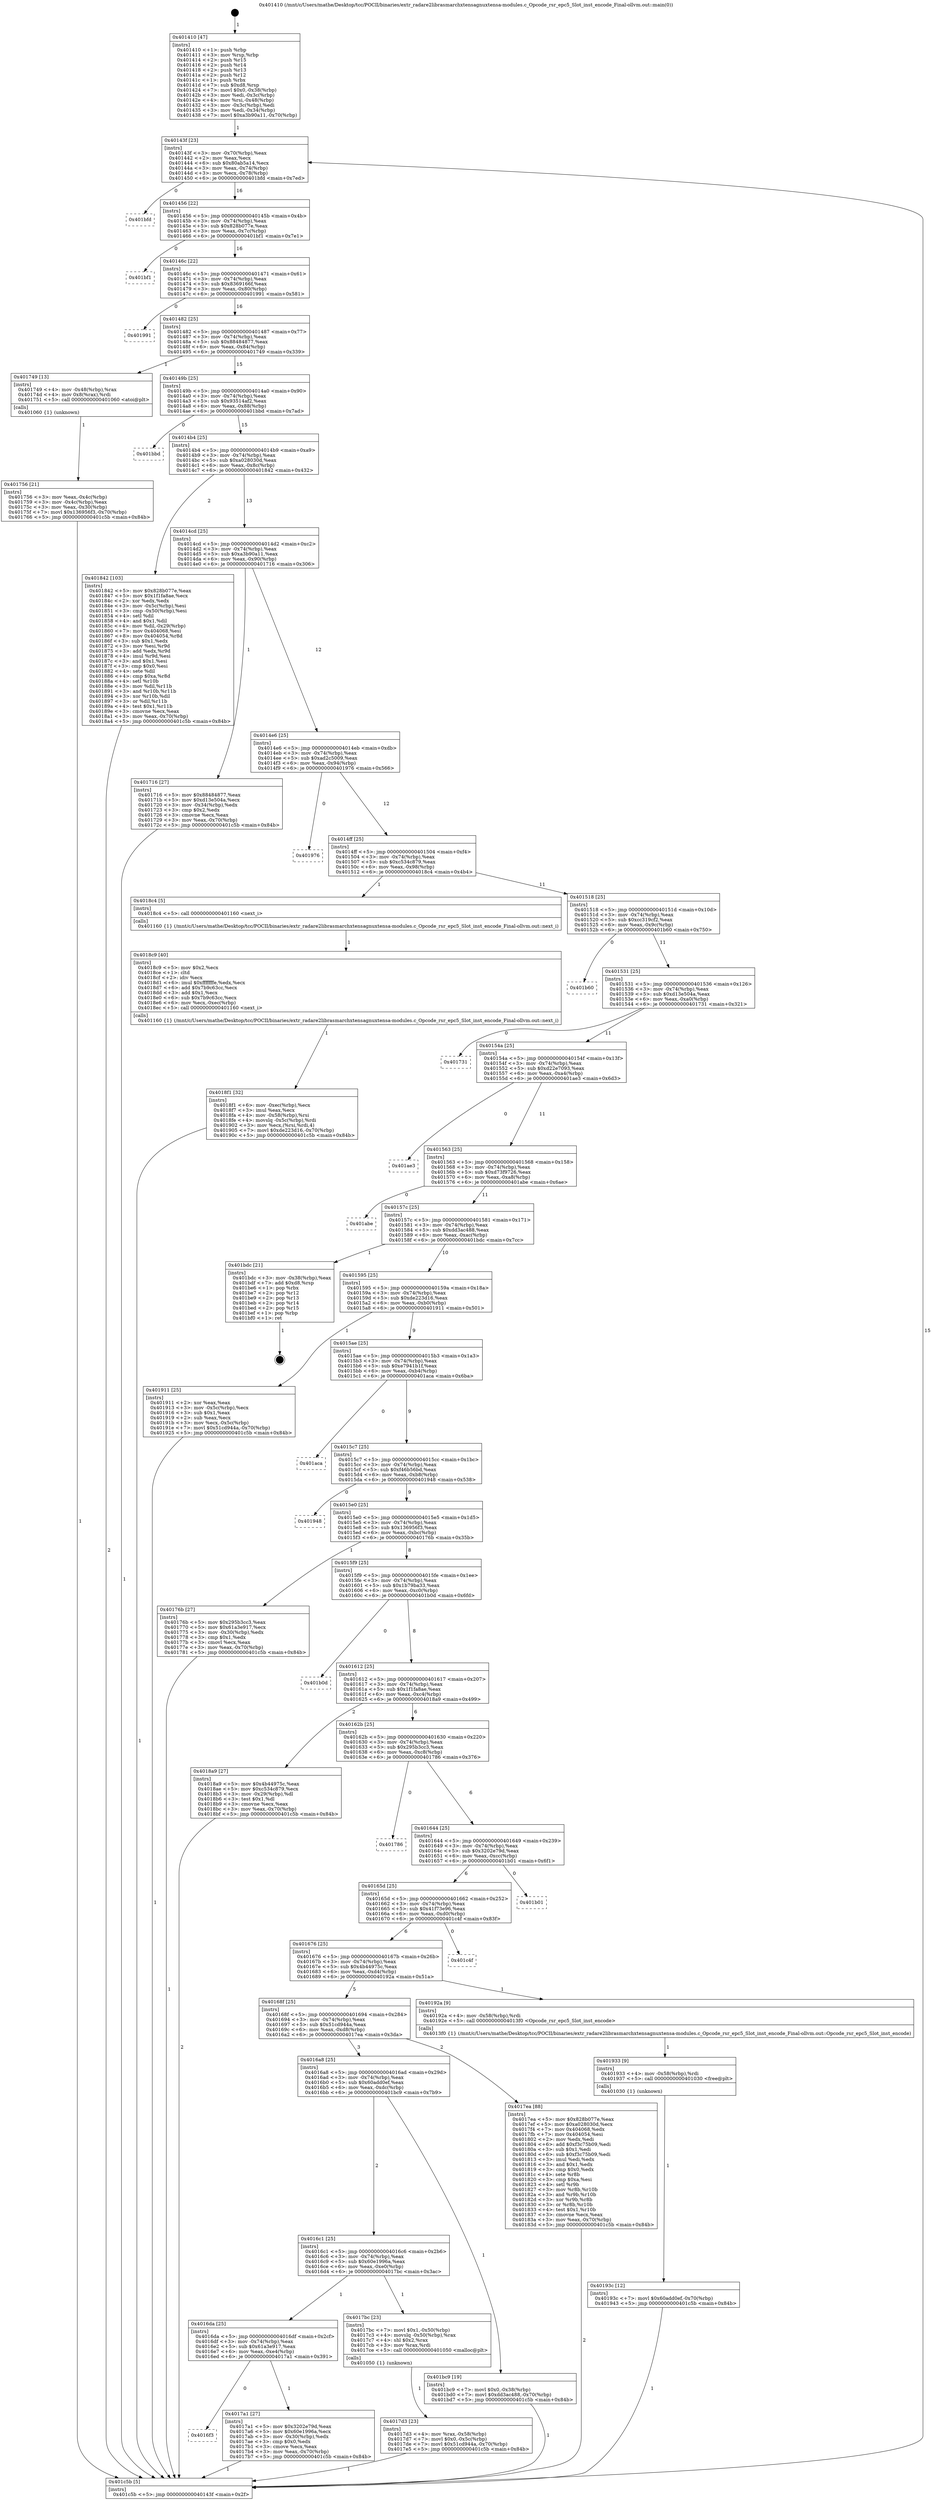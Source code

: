 digraph "0x401410" {
  label = "0x401410 (/mnt/c/Users/mathe/Desktop/tcc/POCII/binaries/extr_radare2librasmarchxtensagnuxtensa-modules.c_Opcode_rsr_epc5_Slot_inst_encode_Final-ollvm.out::main(0))"
  labelloc = "t"
  node[shape=record]

  Entry [label="",width=0.3,height=0.3,shape=circle,fillcolor=black,style=filled]
  "0x40143f" [label="{
     0x40143f [23]\l
     | [instrs]\l
     &nbsp;&nbsp;0x40143f \<+3\>: mov -0x70(%rbp),%eax\l
     &nbsp;&nbsp;0x401442 \<+2\>: mov %eax,%ecx\l
     &nbsp;&nbsp;0x401444 \<+6\>: sub $0x80ab5a14,%ecx\l
     &nbsp;&nbsp;0x40144a \<+3\>: mov %eax,-0x74(%rbp)\l
     &nbsp;&nbsp;0x40144d \<+3\>: mov %ecx,-0x78(%rbp)\l
     &nbsp;&nbsp;0x401450 \<+6\>: je 0000000000401bfd \<main+0x7ed\>\l
  }"]
  "0x401bfd" [label="{
     0x401bfd\l
  }", style=dashed]
  "0x401456" [label="{
     0x401456 [22]\l
     | [instrs]\l
     &nbsp;&nbsp;0x401456 \<+5\>: jmp 000000000040145b \<main+0x4b\>\l
     &nbsp;&nbsp;0x40145b \<+3\>: mov -0x74(%rbp),%eax\l
     &nbsp;&nbsp;0x40145e \<+5\>: sub $0x828b077e,%eax\l
     &nbsp;&nbsp;0x401463 \<+3\>: mov %eax,-0x7c(%rbp)\l
     &nbsp;&nbsp;0x401466 \<+6\>: je 0000000000401bf1 \<main+0x7e1\>\l
  }"]
  Exit [label="",width=0.3,height=0.3,shape=circle,fillcolor=black,style=filled,peripheries=2]
  "0x401bf1" [label="{
     0x401bf1\l
  }", style=dashed]
  "0x40146c" [label="{
     0x40146c [22]\l
     | [instrs]\l
     &nbsp;&nbsp;0x40146c \<+5\>: jmp 0000000000401471 \<main+0x61\>\l
     &nbsp;&nbsp;0x401471 \<+3\>: mov -0x74(%rbp),%eax\l
     &nbsp;&nbsp;0x401474 \<+5\>: sub $0x8369166f,%eax\l
     &nbsp;&nbsp;0x401479 \<+3\>: mov %eax,-0x80(%rbp)\l
     &nbsp;&nbsp;0x40147c \<+6\>: je 0000000000401991 \<main+0x581\>\l
  }"]
  "0x40193c" [label="{
     0x40193c [12]\l
     | [instrs]\l
     &nbsp;&nbsp;0x40193c \<+7\>: movl $0x60add0ef,-0x70(%rbp)\l
     &nbsp;&nbsp;0x401943 \<+5\>: jmp 0000000000401c5b \<main+0x84b\>\l
  }"]
  "0x401991" [label="{
     0x401991\l
  }", style=dashed]
  "0x401482" [label="{
     0x401482 [25]\l
     | [instrs]\l
     &nbsp;&nbsp;0x401482 \<+5\>: jmp 0000000000401487 \<main+0x77\>\l
     &nbsp;&nbsp;0x401487 \<+3\>: mov -0x74(%rbp),%eax\l
     &nbsp;&nbsp;0x40148a \<+5\>: sub $0x88484877,%eax\l
     &nbsp;&nbsp;0x40148f \<+6\>: mov %eax,-0x84(%rbp)\l
     &nbsp;&nbsp;0x401495 \<+6\>: je 0000000000401749 \<main+0x339\>\l
  }"]
  "0x401933" [label="{
     0x401933 [9]\l
     | [instrs]\l
     &nbsp;&nbsp;0x401933 \<+4\>: mov -0x58(%rbp),%rdi\l
     &nbsp;&nbsp;0x401937 \<+5\>: call 0000000000401030 \<free@plt\>\l
     | [calls]\l
     &nbsp;&nbsp;0x401030 \{1\} (unknown)\l
  }"]
  "0x401749" [label="{
     0x401749 [13]\l
     | [instrs]\l
     &nbsp;&nbsp;0x401749 \<+4\>: mov -0x48(%rbp),%rax\l
     &nbsp;&nbsp;0x40174d \<+4\>: mov 0x8(%rax),%rdi\l
     &nbsp;&nbsp;0x401751 \<+5\>: call 0000000000401060 \<atoi@plt\>\l
     | [calls]\l
     &nbsp;&nbsp;0x401060 \{1\} (unknown)\l
  }"]
  "0x40149b" [label="{
     0x40149b [25]\l
     | [instrs]\l
     &nbsp;&nbsp;0x40149b \<+5\>: jmp 00000000004014a0 \<main+0x90\>\l
     &nbsp;&nbsp;0x4014a0 \<+3\>: mov -0x74(%rbp),%eax\l
     &nbsp;&nbsp;0x4014a3 \<+5\>: sub $0x93514af2,%eax\l
     &nbsp;&nbsp;0x4014a8 \<+6\>: mov %eax,-0x88(%rbp)\l
     &nbsp;&nbsp;0x4014ae \<+6\>: je 0000000000401bbd \<main+0x7ad\>\l
  }"]
  "0x4018f1" [label="{
     0x4018f1 [32]\l
     | [instrs]\l
     &nbsp;&nbsp;0x4018f1 \<+6\>: mov -0xec(%rbp),%ecx\l
     &nbsp;&nbsp;0x4018f7 \<+3\>: imul %eax,%ecx\l
     &nbsp;&nbsp;0x4018fa \<+4\>: mov -0x58(%rbp),%rsi\l
     &nbsp;&nbsp;0x4018fe \<+4\>: movslq -0x5c(%rbp),%rdi\l
     &nbsp;&nbsp;0x401902 \<+3\>: mov %ecx,(%rsi,%rdi,4)\l
     &nbsp;&nbsp;0x401905 \<+7\>: movl $0xde223d16,-0x70(%rbp)\l
     &nbsp;&nbsp;0x40190c \<+5\>: jmp 0000000000401c5b \<main+0x84b\>\l
  }"]
  "0x401bbd" [label="{
     0x401bbd\l
  }", style=dashed]
  "0x4014b4" [label="{
     0x4014b4 [25]\l
     | [instrs]\l
     &nbsp;&nbsp;0x4014b4 \<+5\>: jmp 00000000004014b9 \<main+0xa9\>\l
     &nbsp;&nbsp;0x4014b9 \<+3\>: mov -0x74(%rbp),%eax\l
     &nbsp;&nbsp;0x4014bc \<+5\>: sub $0xa028030d,%eax\l
     &nbsp;&nbsp;0x4014c1 \<+6\>: mov %eax,-0x8c(%rbp)\l
     &nbsp;&nbsp;0x4014c7 \<+6\>: je 0000000000401842 \<main+0x432\>\l
  }"]
  "0x4018c9" [label="{
     0x4018c9 [40]\l
     | [instrs]\l
     &nbsp;&nbsp;0x4018c9 \<+5\>: mov $0x2,%ecx\l
     &nbsp;&nbsp;0x4018ce \<+1\>: cltd\l
     &nbsp;&nbsp;0x4018cf \<+2\>: idiv %ecx\l
     &nbsp;&nbsp;0x4018d1 \<+6\>: imul $0xfffffffe,%edx,%ecx\l
     &nbsp;&nbsp;0x4018d7 \<+6\>: add $0x7b9c63cc,%ecx\l
     &nbsp;&nbsp;0x4018dd \<+3\>: add $0x1,%ecx\l
     &nbsp;&nbsp;0x4018e0 \<+6\>: sub $0x7b9c63cc,%ecx\l
     &nbsp;&nbsp;0x4018e6 \<+6\>: mov %ecx,-0xec(%rbp)\l
     &nbsp;&nbsp;0x4018ec \<+5\>: call 0000000000401160 \<next_i\>\l
     | [calls]\l
     &nbsp;&nbsp;0x401160 \{1\} (/mnt/c/Users/mathe/Desktop/tcc/POCII/binaries/extr_radare2librasmarchxtensagnuxtensa-modules.c_Opcode_rsr_epc5_Slot_inst_encode_Final-ollvm.out::next_i)\l
  }"]
  "0x401842" [label="{
     0x401842 [103]\l
     | [instrs]\l
     &nbsp;&nbsp;0x401842 \<+5\>: mov $0x828b077e,%eax\l
     &nbsp;&nbsp;0x401847 \<+5\>: mov $0x1f1fa8ae,%ecx\l
     &nbsp;&nbsp;0x40184c \<+2\>: xor %edx,%edx\l
     &nbsp;&nbsp;0x40184e \<+3\>: mov -0x5c(%rbp),%esi\l
     &nbsp;&nbsp;0x401851 \<+3\>: cmp -0x50(%rbp),%esi\l
     &nbsp;&nbsp;0x401854 \<+4\>: setl %dil\l
     &nbsp;&nbsp;0x401858 \<+4\>: and $0x1,%dil\l
     &nbsp;&nbsp;0x40185c \<+4\>: mov %dil,-0x29(%rbp)\l
     &nbsp;&nbsp;0x401860 \<+7\>: mov 0x404068,%esi\l
     &nbsp;&nbsp;0x401867 \<+8\>: mov 0x404054,%r8d\l
     &nbsp;&nbsp;0x40186f \<+3\>: sub $0x1,%edx\l
     &nbsp;&nbsp;0x401872 \<+3\>: mov %esi,%r9d\l
     &nbsp;&nbsp;0x401875 \<+3\>: add %edx,%r9d\l
     &nbsp;&nbsp;0x401878 \<+4\>: imul %r9d,%esi\l
     &nbsp;&nbsp;0x40187c \<+3\>: and $0x1,%esi\l
     &nbsp;&nbsp;0x40187f \<+3\>: cmp $0x0,%esi\l
     &nbsp;&nbsp;0x401882 \<+4\>: sete %dil\l
     &nbsp;&nbsp;0x401886 \<+4\>: cmp $0xa,%r8d\l
     &nbsp;&nbsp;0x40188a \<+4\>: setl %r10b\l
     &nbsp;&nbsp;0x40188e \<+3\>: mov %dil,%r11b\l
     &nbsp;&nbsp;0x401891 \<+3\>: and %r10b,%r11b\l
     &nbsp;&nbsp;0x401894 \<+3\>: xor %r10b,%dil\l
     &nbsp;&nbsp;0x401897 \<+3\>: or %dil,%r11b\l
     &nbsp;&nbsp;0x40189a \<+4\>: test $0x1,%r11b\l
     &nbsp;&nbsp;0x40189e \<+3\>: cmovne %ecx,%eax\l
     &nbsp;&nbsp;0x4018a1 \<+3\>: mov %eax,-0x70(%rbp)\l
     &nbsp;&nbsp;0x4018a4 \<+5\>: jmp 0000000000401c5b \<main+0x84b\>\l
  }"]
  "0x4014cd" [label="{
     0x4014cd [25]\l
     | [instrs]\l
     &nbsp;&nbsp;0x4014cd \<+5\>: jmp 00000000004014d2 \<main+0xc2\>\l
     &nbsp;&nbsp;0x4014d2 \<+3\>: mov -0x74(%rbp),%eax\l
     &nbsp;&nbsp;0x4014d5 \<+5\>: sub $0xa3b90a11,%eax\l
     &nbsp;&nbsp;0x4014da \<+6\>: mov %eax,-0x90(%rbp)\l
     &nbsp;&nbsp;0x4014e0 \<+6\>: je 0000000000401716 \<main+0x306\>\l
  }"]
  "0x4017d3" [label="{
     0x4017d3 [23]\l
     | [instrs]\l
     &nbsp;&nbsp;0x4017d3 \<+4\>: mov %rax,-0x58(%rbp)\l
     &nbsp;&nbsp;0x4017d7 \<+7\>: movl $0x0,-0x5c(%rbp)\l
     &nbsp;&nbsp;0x4017de \<+7\>: movl $0x51cd944a,-0x70(%rbp)\l
     &nbsp;&nbsp;0x4017e5 \<+5\>: jmp 0000000000401c5b \<main+0x84b\>\l
  }"]
  "0x401716" [label="{
     0x401716 [27]\l
     | [instrs]\l
     &nbsp;&nbsp;0x401716 \<+5\>: mov $0x88484877,%eax\l
     &nbsp;&nbsp;0x40171b \<+5\>: mov $0xd13e504a,%ecx\l
     &nbsp;&nbsp;0x401720 \<+3\>: mov -0x34(%rbp),%edx\l
     &nbsp;&nbsp;0x401723 \<+3\>: cmp $0x2,%edx\l
     &nbsp;&nbsp;0x401726 \<+3\>: cmovne %ecx,%eax\l
     &nbsp;&nbsp;0x401729 \<+3\>: mov %eax,-0x70(%rbp)\l
     &nbsp;&nbsp;0x40172c \<+5\>: jmp 0000000000401c5b \<main+0x84b\>\l
  }"]
  "0x4014e6" [label="{
     0x4014e6 [25]\l
     | [instrs]\l
     &nbsp;&nbsp;0x4014e6 \<+5\>: jmp 00000000004014eb \<main+0xdb\>\l
     &nbsp;&nbsp;0x4014eb \<+3\>: mov -0x74(%rbp),%eax\l
     &nbsp;&nbsp;0x4014ee \<+5\>: sub $0xad2c5009,%eax\l
     &nbsp;&nbsp;0x4014f3 \<+6\>: mov %eax,-0x94(%rbp)\l
     &nbsp;&nbsp;0x4014f9 \<+6\>: je 0000000000401976 \<main+0x566\>\l
  }"]
  "0x401c5b" [label="{
     0x401c5b [5]\l
     | [instrs]\l
     &nbsp;&nbsp;0x401c5b \<+5\>: jmp 000000000040143f \<main+0x2f\>\l
  }"]
  "0x401410" [label="{
     0x401410 [47]\l
     | [instrs]\l
     &nbsp;&nbsp;0x401410 \<+1\>: push %rbp\l
     &nbsp;&nbsp;0x401411 \<+3\>: mov %rsp,%rbp\l
     &nbsp;&nbsp;0x401414 \<+2\>: push %r15\l
     &nbsp;&nbsp;0x401416 \<+2\>: push %r14\l
     &nbsp;&nbsp;0x401418 \<+2\>: push %r13\l
     &nbsp;&nbsp;0x40141a \<+2\>: push %r12\l
     &nbsp;&nbsp;0x40141c \<+1\>: push %rbx\l
     &nbsp;&nbsp;0x40141d \<+7\>: sub $0xd8,%rsp\l
     &nbsp;&nbsp;0x401424 \<+7\>: movl $0x0,-0x38(%rbp)\l
     &nbsp;&nbsp;0x40142b \<+3\>: mov %edi,-0x3c(%rbp)\l
     &nbsp;&nbsp;0x40142e \<+4\>: mov %rsi,-0x48(%rbp)\l
     &nbsp;&nbsp;0x401432 \<+3\>: mov -0x3c(%rbp),%edi\l
     &nbsp;&nbsp;0x401435 \<+3\>: mov %edi,-0x34(%rbp)\l
     &nbsp;&nbsp;0x401438 \<+7\>: movl $0xa3b90a11,-0x70(%rbp)\l
  }"]
  "0x401756" [label="{
     0x401756 [21]\l
     | [instrs]\l
     &nbsp;&nbsp;0x401756 \<+3\>: mov %eax,-0x4c(%rbp)\l
     &nbsp;&nbsp;0x401759 \<+3\>: mov -0x4c(%rbp),%eax\l
     &nbsp;&nbsp;0x40175c \<+3\>: mov %eax,-0x30(%rbp)\l
     &nbsp;&nbsp;0x40175f \<+7\>: movl $0x136956f3,-0x70(%rbp)\l
     &nbsp;&nbsp;0x401766 \<+5\>: jmp 0000000000401c5b \<main+0x84b\>\l
  }"]
  "0x4016f3" [label="{
     0x4016f3\l
  }", style=dashed]
  "0x401976" [label="{
     0x401976\l
  }", style=dashed]
  "0x4014ff" [label="{
     0x4014ff [25]\l
     | [instrs]\l
     &nbsp;&nbsp;0x4014ff \<+5\>: jmp 0000000000401504 \<main+0xf4\>\l
     &nbsp;&nbsp;0x401504 \<+3\>: mov -0x74(%rbp),%eax\l
     &nbsp;&nbsp;0x401507 \<+5\>: sub $0xc534c879,%eax\l
     &nbsp;&nbsp;0x40150c \<+6\>: mov %eax,-0x98(%rbp)\l
     &nbsp;&nbsp;0x401512 \<+6\>: je 00000000004018c4 \<main+0x4b4\>\l
  }"]
  "0x4017a1" [label="{
     0x4017a1 [27]\l
     | [instrs]\l
     &nbsp;&nbsp;0x4017a1 \<+5\>: mov $0x3202e79d,%eax\l
     &nbsp;&nbsp;0x4017a6 \<+5\>: mov $0x60e1996a,%ecx\l
     &nbsp;&nbsp;0x4017ab \<+3\>: mov -0x30(%rbp),%edx\l
     &nbsp;&nbsp;0x4017ae \<+3\>: cmp $0x0,%edx\l
     &nbsp;&nbsp;0x4017b1 \<+3\>: cmove %ecx,%eax\l
     &nbsp;&nbsp;0x4017b4 \<+3\>: mov %eax,-0x70(%rbp)\l
     &nbsp;&nbsp;0x4017b7 \<+5\>: jmp 0000000000401c5b \<main+0x84b\>\l
  }"]
  "0x4018c4" [label="{
     0x4018c4 [5]\l
     | [instrs]\l
     &nbsp;&nbsp;0x4018c4 \<+5\>: call 0000000000401160 \<next_i\>\l
     | [calls]\l
     &nbsp;&nbsp;0x401160 \{1\} (/mnt/c/Users/mathe/Desktop/tcc/POCII/binaries/extr_radare2librasmarchxtensagnuxtensa-modules.c_Opcode_rsr_epc5_Slot_inst_encode_Final-ollvm.out::next_i)\l
  }"]
  "0x401518" [label="{
     0x401518 [25]\l
     | [instrs]\l
     &nbsp;&nbsp;0x401518 \<+5\>: jmp 000000000040151d \<main+0x10d\>\l
     &nbsp;&nbsp;0x40151d \<+3\>: mov -0x74(%rbp),%eax\l
     &nbsp;&nbsp;0x401520 \<+5\>: sub $0xcc319cf2,%eax\l
     &nbsp;&nbsp;0x401525 \<+6\>: mov %eax,-0x9c(%rbp)\l
     &nbsp;&nbsp;0x40152b \<+6\>: je 0000000000401b60 \<main+0x750\>\l
  }"]
  "0x4016da" [label="{
     0x4016da [25]\l
     | [instrs]\l
     &nbsp;&nbsp;0x4016da \<+5\>: jmp 00000000004016df \<main+0x2cf\>\l
     &nbsp;&nbsp;0x4016df \<+3\>: mov -0x74(%rbp),%eax\l
     &nbsp;&nbsp;0x4016e2 \<+5\>: sub $0x61a3e917,%eax\l
     &nbsp;&nbsp;0x4016e7 \<+6\>: mov %eax,-0xe4(%rbp)\l
     &nbsp;&nbsp;0x4016ed \<+6\>: je 00000000004017a1 \<main+0x391\>\l
  }"]
  "0x401b60" [label="{
     0x401b60\l
  }", style=dashed]
  "0x401531" [label="{
     0x401531 [25]\l
     | [instrs]\l
     &nbsp;&nbsp;0x401531 \<+5\>: jmp 0000000000401536 \<main+0x126\>\l
     &nbsp;&nbsp;0x401536 \<+3\>: mov -0x74(%rbp),%eax\l
     &nbsp;&nbsp;0x401539 \<+5\>: sub $0xd13e504a,%eax\l
     &nbsp;&nbsp;0x40153e \<+6\>: mov %eax,-0xa0(%rbp)\l
     &nbsp;&nbsp;0x401544 \<+6\>: je 0000000000401731 \<main+0x321\>\l
  }"]
  "0x4017bc" [label="{
     0x4017bc [23]\l
     | [instrs]\l
     &nbsp;&nbsp;0x4017bc \<+7\>: movl $0x1,-0x50(%rbp)\l
     &nbsp;&nbsp;0x4017c3 \<+4\>: movslq -0x50(%rbp),%rax\l
     &nbsp;&nbsp;0x4017c7 \<+4\>: shl $0x2,%rax\l
     &nbsp;&nbsp;0x4017cb \<+3\>: mov %rax,%rdi\l
     &nbsp;&nbsp;0x4017ce \<+5\>: call 0000000000401050 \<malloc@plt\>\l
     | [calls]\l
     &nbsp;&nbsp;0x401050 \{1\} (unknown)\l
  }"]
  "0x401731" [label="{
     0x401731\l
  }", style=dashed]
  "0x40154a" [label="{
     0x40154a [25]\l
     | [instrs]\l
     &nbsp;&nbsp;0x40154a \<+5\>: jmp 000000000040154f \<main+0x13f\>\l
     &nbsp;&nbsp;0x40154f \<+3\>: mov -0x74(%rbp),%eax\l
     &nbsp;&nbsp;0x401552 \<+5\>: sub $0xd22e7093,%eax\l
     &nbsp;&nbsp;0x401557 \<+6\>: mov %eax,-0xa4(%rbp)\l
     &nbsp;&nbsp;0x40155d \<+6\>: je 0000000000401ae3 \<main+0x6d3\>\l
  }"]
  "0x4016c1" [label="{
     0x4016c1 [25]\l
     | [instrs]\l
     &nbsp;&nbsp;0x4016c1 \<+5\>: jmp 00000000004016c6 \<main+0x2b6\>\l
     &nbsp;&nbsp;0x4016c6 \<+3\>: mov -0x74(%rbp),%eax\l
     &nbsp;&nbsp;0x4016c9 \<+5\>: sub $0x60e1996a,%eax\l
     &nbsp;&nbsp;0x4016ce \<+6\>: mov %eax,-0xe0(%rbp)\l
     &nbsp;&nbsp;0x4016d4 \<+6\>: je 00000000004017bc \<main+0x3ac\>\l
  }"]
  "0x401ae3" [label="{
     0x401ae3\l
  }", style=dashed]
  "0x401563" [label="{
     0x401563 [25]\l
     | [instrs]\l
     &nbsp;&nbsp;0x401563 \<+5\>: jmp 0000000000401568 \<main+0x158\>\l
     &nbsp;&nbsp;0x401568 \<+3\>: mov -0x74(%rbp),%eax\l
     &nbsp;&nbsp;0x40156b \<+5\>: sub $0xd73f9726,%eax\l
     &nbsp;&nbsp;0x401570 \<+6\>: mov %eax,-0xa8(%rbp)\l
     &nbsp;&nbsp;0x401576 \<+6\>: je 0000000000401abe \<main+0x6ae\>\l
  }"]
  "0x401bc9" [label="{
     0x401bc9 [19]\l
     | [instrs]\l
     &nbsp;&nbsp;0x401bc9 \<+7\>: movl $0x0,-0x38(%rbp)\l
     &nbsp;&nbsp;0x401bd0 \<+7\>: movl $0xdd3ac488,-0x70(%rbp)\l
     &nbsp;&nbsp;0x401bd7 \<+5\>: jmp 0000000000401c5b \<main+0x84b\>\l
  }"]
  "0x401abe" [label="{
     0x401abe\l
  }", style=dashed]
  "0x40157c" [label="{
     0x40157c [25]\l
     | [instrs]\l
     &nbsp;&nbsp;0x40157c \<+5\>: jmp 0000000000401581 \<main+0x171\>\l
     &nbsp;&nbsp;0x401581 \<+3\>: mov -0x74(%rbp),%eax\l
     &nbsp;&nbsp;0x401584 \<+5\>: sub $0xdd3ac488,%eax\l
     &nbsp;&nbsp;0x401589 \<+6\>: mov %eax,-0xac(%rbp)\l
     &nbsp;&nbsp;0x40158f \<+6\>: je 0000000000401bdc \<main+0x7cc\>\l
  }"]
  "0x4016a8" [label="{
     0x4016a8 [25]\l
     | [instrs]\l
     &nbsp;&nbsp;0x4016a8 \<+5\>: jmp 00000000004016ad \<main+0x29d\>\l
     &nbsp;&nbsp;0x4016ad \<+3\>: mov -0x74(%rbp),%eax\l
     &nbsp;&nbsp;0x4016b0 \<+5\>: sub $0x60add0ef,%eax\l
     &nbsp;&nbsp;0x4016b5 \<+6\>: mov %eax,-0xdc(%rbp)\l
     &nbsp;&nbsp;0x4016bb \<+6\>: je 0000000000401bc9 \<main+0x7b9\>\l
  }"]
  "0x401bdc" [label="{
     0x401bdc [21]\l
     | [instrs]\l
     &nbsp;&nbsp;0x401bdc \<+3\>: mov -0x38(%rbp),%eax\l
     &nbsp;&nbsp;0x401bdf \<+7\>: add $0xd8,%rsp\l
     &nbsp;&nbsp;0x401be6 \<+1\>: pop %rbx\l
     &nbsp;&nbsp;0x401be7 \<+2\>: pop %r12\l
     &nbsp;&nbsp;0x401be9 \<+2\>: pop %r13\l
     &nbsp;&nbsp;0x401beb \<+2\>: pop %r14\l
     &nbsp;&nbsp;0x401bed \<+2\>: pop %r15\l
     &nbsp;&nbsp;0x401bef \<+1\>: pop %rbp\l
     &nbsp;&nbsp;0x401bf0 \<+1\>: ret\l
  }"]
  "0x401595" [label="{
     0x401595 [25]\l
     | [instrs]\l
     &nbsp;&nbsp;0x401595 \<+5\>: jmp 000000000040159a \<main+0x18a\>\l
     &nbsp;&nbsp;0x40159a \<+3\>: mov -0x74(%rbp),%eax\l
     &nbsp;&nbsp;0x40159d \<+5\>: sub $0xde223d16,%eax\l
     &nbsp;&nbsp;0x4015a2 \<+6\>: mov %eax,-0xb0(%rbp)\l
     &nbsp;&nbsp;0x4015a8 \<+6\>: je 0000000000401911 \<main+0x501\>\l
  }"]
  "0x4017ea" [label="{
     0x4017ea [88]\l
     | [instrs]\l
     &nbsp;&nbsp;0x4017ea \<+5\>: mov $0x828b077e,%eax\l
     &nbsp;&nbsp;0x4017ef \<+5\>: mov $0xa028030d,%ecx\l
     &nbsp;&nbsp;0x4017f4 \<+7\>: mov 0x404068,%edx\l
     &nbsp;&nbsp;0x4017fb \<+7\>: mov 0x404054,%esi\l
     &nbsp;&nbsp;0x401802 \<+2\>: mov %edx,%edi\l
     &nbsp;&nbsp;0x401804 \<+6\>: add $0xf3c75b09,%edi\l
     &nbsp;&nbsp;0x40180a \<+3\>: sub $0x1,%edi\l
     &nbsp;&nbsp;0x40180d \<+6\>: sub $0xf3c75b09,%edi\l
     &nbsp;&nbsp;0x401813 \<+3\>: imul %edi,%edx\l
     &nbsp;&nbsp;0x401816 \<+3\>: and $0x1,%edx\l
     &nbsp;&nbsp;0x401819 \<+3\>: cmp $0x0,%edx\l
     &nbsp;&nbsp;0x40181c \<+4\>: sete %r8b\l
     &nbsp;&nbsp;0x401820 \<+3\>: cmp $0xa,%esi\l
     &nbsp;&nbsp;0x401823 \<+4\>: setl %r9b\l
     &nbsp;&nbsp;0x401827 \<+3\>: mov %r8b,%r10b\l
     &nbsp;&nbsp;0x40182a \<+3\>: and %r9b,%r10b\l
     &nbsp;&nbsp;0x40182d \<+3\>: xor %r9b,%r8b\l
     &nbsp;&nbsp;0x401830 \<+3\>: or %r8b,%r10b\l
     &nbsp;&nbsp;0x401833 \<+4\>: test $0x1,%r10b\l
     &nbsp;&nbsp;0x401837 \<+3\>: cmovne %ecx,%eax\l
     &nbsp;&nbsp;0x40183a \<+3\>: mov %eax,-0x70(%rbp)\l
     &nbsp;&nbsp;0x40183d \<+5\>: jmp 0000000000401c5b \<main+0x84b\>\l
  }"]
  "0x401911" [label="{
     0x401911 [25]\l
     | [instrs]\l
     &nbsp;&nbsp;0x401911 \<+2\>: xor %eax,%eax\l
     &nbsp;&nbsp;0x401913 \<+3\>: mov -0x5c(%rbp),%ecx\l
     &nbsp;&nbsp;0x401916 \<+3\>: sub $0x1,%eax\l
     &nbsp;&nbsp;0x401919 \<+2\>: sub %eax,%ecx\l
     &nbsp;&nbsp;0x40191b \<+3\>: mov %ecx,-0x5c(%rbp)\l
     &nbsp;&nbsp;0x40191e \<+7\>: movl $0x51cd944a,-0x70(%rbp)\l
     &nbsp;&nbsp;0x401925 \<+5\>: jmp 0000000000401c5b \<main+0x84b\>\l
  }"]
  "0x4015ae" [label="{
     0x4015ae [25]\l
     | [instrs]\l
     &nbsp;&nbsp;0x4015ae \<+5\>: jmp 00000000004015b3 \<main+0x1a3\>\l
     &nbsp;&nbsp;0x4015b3 \<+3\>: mov -0x74(%rbp),%eax\l
     &nbsp;&nbsp;0x4015b6 \<+5\>: sub $0xe7941b1f,%eax\l
     &nbsp;&nbsp;0x4015bb \<+6\>: mov %eax,-0xb4(%rbp)\l
     &nbsp;&nbsp;0x4015c1 \<+6\>: je 0000000000401aca \<main+0x6ba\>\l
  }"]
  "0x40168f" [label="{
     0x40168f [25]\l
     | [instrs]\l
     &nbsp;&nbsp;0x40168f \<+5\>: jmp 0000000000401694 \<main+0x284\>\l
     &nbsp;&nbsp;0x401694 \<+3\>: mov -0x74(%rbp),%eax\l
     &nbsp;&nbsp;0x401697 \<+5\>: sub $0x51cd944a,%eax\l
     &nbsp;&nbsp;0x40169c \<+6\>: mov %eax,-0xd8(%rbp)\l
     &nbsp;&nbsp;0x4016a2 \<+6\>: je 00000000004017ea \<main+0x3da\>\l
  }"]
  "0x401aca" [label="{
     0x401aca\l
  }", style=dashed]
  "0x4015c7" [label="{
     0x4015c7 [25]\l
     | [instrs]\l
     &nbsp;&nbsp;0x4015c7 \<+5\>: jmp 00000000004015cc \<main+0x1bc\>\l
     &nbsp;&nbsp;0x4015cc \<+3\>: mov -0x74(%rbp),%eax\l
     &nbsp;&nbsp;0x4015cf \<+5\>: sub $0xf46b56bd,%eax\l
     &nbsp;&nbsp;0x4015d4 \<+6\>: mov %eax,-0xb8(%rbp)\l
     &nbsp;&nbsp;0x4015da \<+6\>: je 0000000000401948 \<main+0x538\>\l
  }"]
  "0x40192a" [label="{
     0x40192a [9]\l
     | [instrs]\l
     &nbsp;&nbsp;0x40192a \<+4\>: mov -0x58(%rbp),%rdi\l
     &nbsp;&nbsp;0x40192e \<+5\>: call 00000000004013f0 \<Opcode_rsr_epc5_Slot_inst_encode\>\l
     | [calls]\l
     &nbsp;&nbsp;0x4013f0 \{1\} (/mnt/c/Users/mathe/Desktop/tcc/POCII/binaries/extr_radare2librasmarchxtensagnuxtensa-modules.c_Opcode_rsr_epc5_Slot_inst_encode_Final-ollvm.out::Opcode_rsr_epc5_Slot_inst_encode)\l
  }"]
  "0x401948" [label="{
     0x401948\l
  }", style=dashed]
  "0x4015e0" [label="{
     0x4015e0 [25]\l
     | [instrs]\l
     &nbsp;&nbsp;0x4015e0 \<+5\>: jmp 00000000004015e5 \<main+0x1d5\>\l
     &nbsp;&nbsp;0x4015e5 \<+3\>: mov -0x74(%rbp),%eax\l
     &nbsp;&nbsp;0x4015e8 \<+5\>: sub $0x136956f3,%eax\l
     &nbsp;&nbsp;0x4015ed \<+6\>: mov %eax,-0xbc(%rbp)\l
     &nbsp;&nbsp;0x4015f3 \<+6\>: je 000000000040176b \<main+0x35b\>\l
  }"]
  "0x401676" [label="{
     0x401676 [25]\l
     | [instrs]\l
     &nbsp;&nbsp;0x401676 \<+5\>: jmp 000000000040167b \<main+0x26b\>\l
     &nbsp;&nbsp;0x40167b \<+3\>: mov -0x74(%rbp),%eax\l
     &nbsp;&nbsp;0x40167e \<+5\>: sub $0x4b44975c,%eax\l
     &nbsp;&nbsp;0x401683 \<+6\>: mov %eax,-0xd4(%rbp)\l
     &nbsp;&nbsp;0x401689 \<+6\>: je 000000000040192a \<main+0x51a\>\l
  }"]
  "0x40176b" [label="{
     0x40176b [27]\l
     | [instrs]\l
     &nbsp;&nbsp;0x40176b \<+5\>: mov $0x295b3cc3,%eax\l
     &nbsp;&nbsp;0x401770 \<+5\>: mov $0x61a3e917,%ecx\l
     &nbsp;&nbsp;0x401775 \<+3\>: mov -0x30(%rbp),%edx\l
     &nbsp;&nbsp;0x401778 \<+3\>: cmp $0x1,%edx\l
     &nbsp;&nbsp;0x40177b \<+3\>: cmovl %ecx,%eax\l
     &nbsp;&nbsp;0x40177e \<+3\>: mov %eax,-0x70(%rbp)\l
     &nbsp;&nbsp;0x401781 \<+5\>: jmp 0000000000401c5b \<main+0x84b\>\l
  }"]
  "0x4015f9" [label="{
     0x4015f9 [25]\l
     | [instrs]\l
     &nbsp;&nbsp;0x4015f9 \<+5\>: jmp 00000000004015fe \<main+0x1ee\>\l
     &nbsp;&nbsp;0x4015fe \<+3\>: mov -0x74(%rbp),%eax\l
     &nbsp;&nbsp;0x401601 \<+5\>: sub $0x1b79ba33,%eax\l
     &nbsp;&nbsp;0x401606 \<+6\>: mov %eax,-0xc0(%rbp)\l
     &nbsp;&nbsp;0x40160c \<+6\>: je 0000000000401b0d \<main+0x6fd\>\l
  }"]
  "0x401c4f" [label="{
     0x401c4f\l
  }", style=dashed]
  "0x401b0d" [label="{
     0x401b0d\l
  }", style=dashed]
  "0x401612" [label="{
     0x401612 [25]\l
     | [instrs]\l
     &nbsp;&nbsp;0x401612 \<+5\>: jmp 0000000000401617 \<main+0x207\>\l
     &nbsp;&nbsp;0x401617 \<+3\>: mov -0x74(%rbp),%eax\l
     &nbsp;&nbsp;0x40161a \<+5\>: sub $0x1f1fa8ae,%eax\l
     &nbsp;&nbsp;0x40161f \<+6\>: mov %eax,-0xc4(%rbp)\l
     &nbsp;&nbsp;0x401625 \<+6\>: je 00000000004018a9 \<main+0x499\>\l
  }"]
  "0x40165d" [label="{
     0x40165d [25]\l
     | [instrs]\l
     &nbsp;&nbsp;0x40165d \<+5\>: jmp 0000000000401662 \<main+0x252\>\l
     &nbsp;&nbsp;0x401662 \<+3\>: mov -0x74(%rbp),%eax\l
     &nbsp;&nbsp;0x401665 \<+5\>: sub $0x41f73e96,%eax\l
     &nbsp;&nbsp;0x40166a \<+6\>: mov %eax,-0xd0(%rbp)\l
     &nbsp;&nbsp;0x401670 \<+6\>: je 0000000000401c4f \<main+0x83f\>\l
  }"]
  "0x4018a9" [label="{
     0x4018a9 [27]\l
     | [instrs]\l
     &nbsp;&nbsp;0x4018a9 \<+5\>: mov $0x4b44975c,%eax\l
     &nbsp;&nbsp;0x4018ae \<+5\>: mov $0xc534c879,%ecx\l
     &nbsp;&nbsp;0x4018b3 \<+3\>: mov -0x29(%rbp),%dl\l
     &nbsp;&nbsp;0x4018b6 \<+3\>: test $0x1,%dl\l
     &nbsp;&nbsp;0x4018b9 \<+3\>: cmovne %ecx,%eax\l
     &nbsp;&nbsp;0x4018bc \<+3\>: mov %eax,-0x70(%rbp)\l
     &nbsp;&nbsp;0x4018bf \<+5\>: jmp 0000000000401c5b \<main+0x84b\>\l
  }"]
  "0x40162b" [label="{
     0x40162b [25]\l
     | [instrs]\l
     &nbsp;&nbsp;0x40162b \<+5\>: jmp 0000000000401630 \<main+0x220\>\l
     &nbsp;&nbsp;0x401630 \<+3\>: mov -0x74(%rbp),%eax\l
     &nbsp;&nbsp;0x401633 \<+5\>: sub $0x295b3cc3,%eax\l
     &nbsp;&nbsp;0x401638 \<+6\>: mov %eax,-0xc8(%rbp)\l
     &nbsp;&nbsp;0x40163e \<+6\>: je 0000000000401786 \<main+0x376\>\l
  }"]
  "0x401b01" [label="{
     0x401b01\l
  }", style=dashed]
  "0x401786" [label="{
     0x401786\l
  }", style=dashed]
  "0x401644" [label="{
     0x401644 [25]\l
     | [instrs]\l
     &nbsp;&nbsp;0x401644 \<+5\>: jmp 0000000000401649 \<main+0x239\>\l
     &nbsp;&nbsp;0x401649 \<+3\>: mov -0x74(%rbp),%eax\l
     &nbsp;&nbsp;0x40164c \<+5\>: sub $0x3202e79d,%eax\l
     &nbsp;&nbsp;0x401651 \<+6\>: mov %eax,-0xcc(%rbp)\l
     &nbsp;&nbsp;0x401657 \<+6\>: je 0000000000401b01 \<main+0x6f1\>\l
  }"]
  Entry -> "0x401410" [label=" 1"]
  "0x40143f" -> "0x401bfd" [label=" 0"]
  "0x40143f" -> "0x401456" [label=" 16"]
  "0x401bdc" -> Exit [label=" 1"]
  "0x401456" -> "0x401bf1" [label=" 0"]
  "0x401456" -> "0x40146c" [label=" 16"]
  "0x401bc9" -> "0x401c5b" [label=" 1"]
  "0x40146c" -> "0x401991" [label=" 0"]
  "0x40146c" -> "0x401482" [label=" 16"]
  "0x40193c" -> "0x401c5b" [label=" 1"]
  "0x401482" -> "0x401749" [label=" 1"]
  "0x401482" -> "0x40149b" [label=" 15"]
  "0x401933" -> "0x40193c" [label=" 1"]
  "0x40149b" -> "0x401bbd" [label=" 0"]
  "0x40149b" -> "0x4014b4" [label=" 15"]
  "0x40192a" -> "0x401933" [label=" 1"]
  "0x4014b4" -> "0x401842" [label=" 2"]
  "0x4014b4" -> "0x4014cd" [label=" 13"]
  "0x401911" -> "0x401c5b" [label=" 1"]
  "0x4014cd" -> "0x401716" [label=" 1"]
  "0x4014cd" -> "0x4014e6" [label=" 12"]
  "0x401716" -> "0x401c5b" [label=" 1"]
  "0x401410" -> "0x40143f" [label=" 1"]
  "0x401c5b" -> "0x40143f" [label=" 15"]
  "0x401749" -> "0x401756" [label=" 1"]
  "0x401756" -> "0x401c5b" [label=" 1"]
  "0x4018f1" -> "0x401c5b" [label=" 1"]
  "0x4014e6" -> "0x401976" [label=" 0"]
  "0x4014e6" -> "0x4014ff" [label=" 12"]
  "0x4018c9" -> "0x4018f1" [label=" 1"]
  "0x4014ff" -> "0x4018c4" [label=" 1"]
  "0x4014ff" -> "0x401518" [label=" 11"]
  "0x4018c4" -> "0x4018c9" [label=" 1"]
  "0x401518" -> "0x401b60" [label=" 0"]
  "0x401518" -> "0x401531" [label=" 11"]
  "0x401842" -> "0x401c5b" [label=" 2"]
  "0x401531" -> "0x401731" [label=" 0"]
  "0x401531" -> "0x40154a" [label=" 11"]
  "0x4017ea" -> "0x401c5b" [label=" 2"]
  "0x40154a" -> "0x401ae3" [label=" 0"]
  "0x40154a" -> "0x401563" [label=" 11"]
  "0x4017bc" -> "0x4017d3" [label=" 1"]
  "0x401563" -> "0x401abe" [label=" 0"]
  "0x401563" -> "0x40157c" [label=" 11"]
  "0x4017a1" -> "0x401c5b" [label=" 1"]
  "0x40157c" -> "0x401bdc" [label=" 1"]
  "0x40157c" -> "0x401595" [label=" 10"]
  "0x4016da" -> "0x4017a1" [label=" 1"]
  "0x401595" -> "0x401911" [label=" 1"]
  "0x401595" -> "0x4015ae" [label=" 9"]
  "0x4018a9" -> "0x401c5b" [label=" 2"]
  "0x4015ae" -> "0x401aca" [label=" 0"]
  "0x4015ae" -> "0x4015c7" [label=" 9"]
  "0x4016c1" -> "0x4017bc" [label=" 1"]
  "0x4015c7" -> "0x401948" [label=" 0"]
  "0x4015c7" -> "0x4015e0" [label=" 9"]
  "0x4017d3" -> "0x401c5b" [label=" 1"]
  "0x4015e0" -> "0x40176b" [label=" 1"]
  "0x4015e0" -> "0x4015f9" [label=" 8"]
  "0x40176b" -> "0x401c5b" [label=" 1"]
  "0x4016a8" -> "0x401bc9" [label=" 1"]
  "0x4015f9" -> "0x401b0d" [label=" 0"]
  "0x4015f9" -> "0x401612" [label=" 8"]
  "0x4016da" -> "0x4016f3" [label=" 0"]
  "0x401612" -> "0x4018a9" [label=" 2"]
  "0x401612" -> "0x40162b" [label=" 6"]
  "0x40168f" -> "0x4017ea" [label=" 2"]
  "0x40162b" -> "0x401786" [label=" 0"]
  "0x40162b" -> "0x401644" [label=" 6"]
  "0x4016c1" -> "0x4016da" [label=" 1"]
  "0x401644" -> "0x401b01" [label=" 0"]
  "0x401644" -> "0x40165d" [label=" 6"]
  "0x40168f" -> "0x4016a8" [label=" 3"]
  "0x40165d" -> "0x401c4f" [label=" 0"]
  "0x40165d" -> "0x401676" [label=" 6"]
  "0x4016a8" -> "0x4016c1" [label=" 2"]
  "0x401676" -> "0x40192a" [label=" 1"]
  "0x401676" -> "0x40168f" [label=" 5"]
}
